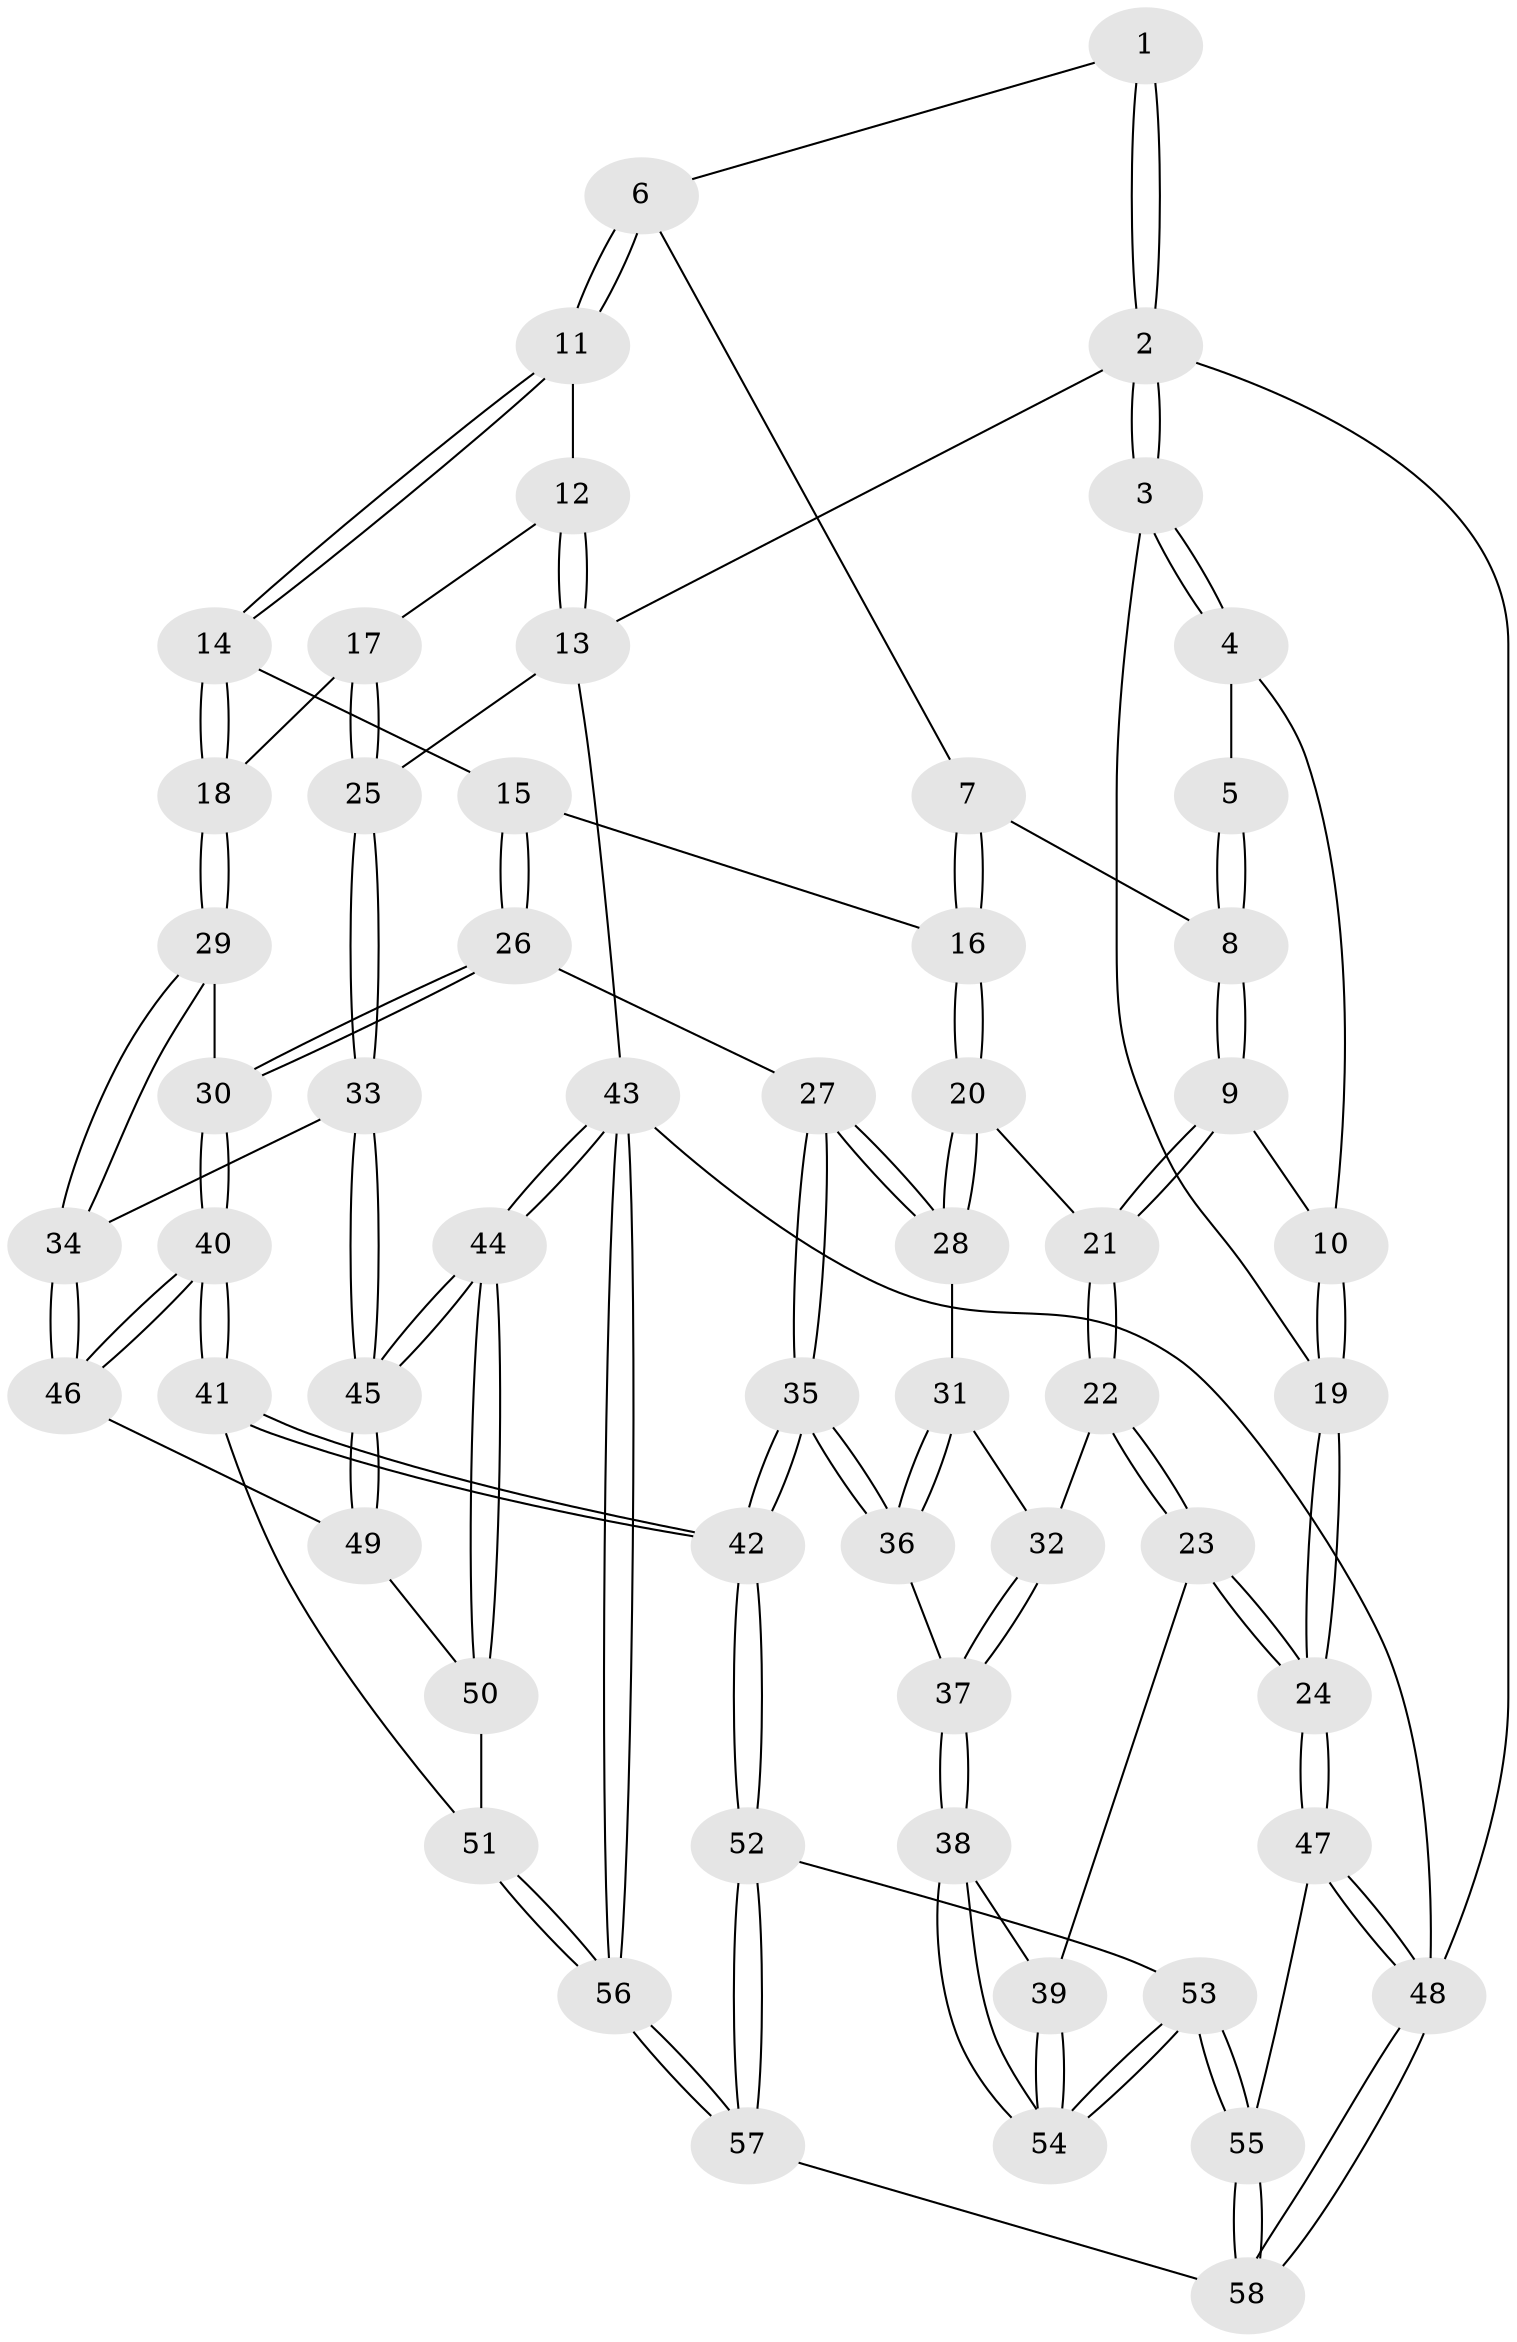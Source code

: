 // coarse degree distribution, {2: 0.13043478260869565, 4: 0.17391304347826086, 5: 0.391304347826087, 3: 0.08695652173913043, 6: 0.17391304347826086, 7: 0.043478260869565216}
// Generated by graph-tools (version 1.1) at 2025/06/03/04/25 22:06:13]
// undirected, 58 vertices, 142 edges
graph export_dot {
graph [start="1"]
  node [color=gray90,style=filled];
  1 [pos="+0.3346125016509903+0"];
  2 [pos="+0+0"];
  3 [pos="+0+0"];
  4 [pos="+0.11696961703189117+0.07215258081121005"];
  5 [pos="+0.26120422030549645+0.0461102012037511"];
  6 [pos="+0.6109171143112739+0"];
  7 [pos="+0.5940951660394597+0"];
  8 [pos="+0.3028892155574217+0.15733137388003376"];
  9 [pos="+0.2957075704070288+0.22293611694962145"];
  10 [pos="+0.17433171255181748+0.1842059976364591"];
  11 [pos="+0.8472067017412332+0"];
  12 [pos="+0.916644376503689+0"];
  13 [pos="+1+0"];
  14 [pos="+0.6686597040988109+0.29928862229465286"];
  15 [pos="+0.6383252941376628+0.2997927632867867"];
  16 [pos="+0.5330181830821712+0.2570541185221645"];
  17 [pos="+0.8300203329063157+0.262516688702539"];
  18 [pos="+0.7958664818701864+0.3194369150116116"];
  19 [pos="+0+0.3368758222213705"];
  20 [pos="+0.5081350550187319+0.2717611753077544"];
  21 [pos="+0.3067600386875629+0.24407249989000487"];
  22 [pos="+0.2411258944512882+0.36834776693309285"];
  23 [pos="+0.018952240054386376+0.5376608218676776"];
  24 [pos="+0+0.5406153590540468"];
  25 [pos="+1+0.29322078931107143"];
  26 [pos="+0.6413951224619596+0.46217421031946393"];
  27 [pos="+0.5760347818061476+0.47713368467279127"];
  28 [pos="+0.4894381371399435+0.36923733289958033"];
  29 [pos="+0.8160464064847557+0.3663807854195398"];
  30 [pos="+0.6947314058298703+0.5085474024615484"];
  31 [pos="+0.4871351005194127+0.3728222845770754"];
  32 [pos="+0.35766088811273694+0.43987926148951356"];
  33 [pos="+1+0.47965247975852543"];
  34 [pos="+0.9280502136612464+0.4668332177717558"];
  35 [pos="+0.4950641746264994+0.6465448294861966"];
  36 [pos="+0.43570545915231246+0.6295932070709436"];
  37 [pos="+0.4101628228090231+0.6306530733782792"];
  38 [pos="+0.3935655807815083+0.6364176428047298"];
  39 [pos="+0.029440837919567215+0.541794176613082"];
  40 [pos="+0.7162781878527109+0.6696159359696415"];
  41 [pos="+0.6562260119978096+0.7402714519086429"];
  42 [pos="+0.6483870673319692+0.7436157026620953"];
  43 [pos="+1+1"];
  44 [pos="+1+1"];
  45 [pos="+1+0.7183985403702727"];
  46 [pos="+0.7754014047015997+0.6458322808835008"];
  47 [pos="+0+0.7405835567870652"];
  48 [pos="+0+1"];
  49 [pos="+0.9261131259889799+0.6916223631715597"];
  50 [pos="+0.8566702226661018+0.8379547764799908"];
  51 [pos="+0.8050013063644763+0.823330230121941"];
  52 [pos="+0.622694493072523+0.818034066003885"];
  53 [pos="+0.3079197013810283+0.8540915750026599"];
  54 [pos="+0.30848630128242693+0.8484975953621036"];
  55 [pos="+0.278378290205334+0.92897844514505"];
  56 [pos="+0.8178906683801175+1"];
  57 [pos="+0.5746306783815942+1"];
  58 [pos="+0.346292137637418+1"];
  1 -- 2;
  1 -- 2;
  1 -- 6;
  2 -- 3;
  2 -- 3;
  2 -- 13;
  2 -- 48;
  3 -- 4;
  3 -- 4;
  3 -- 19;
  4 -- 5;
  4 -- 10;
  5 -- 8;
  5 -- 8;
  6 -- 7;
  6 -- 11;
  6 -- 11;
  7 -- 8;
  7 -- 16;
  7 -- 16;
  8 -- 9;
  8 -- 9;
  9 -- 10;
  9 -- 21;
  9 -- 21;
  10 -- 19;
  10 -- 19;
  11 -- 12;
  11 -- 14;
  11 -- 14;
  12 -- 13;
  12 -- 13;
  12 -- 17;
  13 -- 25;
  13 -- 43;
  14 -- 15;
  14 -- 18;
  14 -- 18;
  15 -- 16;
  15 -- 26;
  15 -- 26;
  16 -- 20;
  16 -- 20;
  17 -- 18;
  17 -- 25;
  17 -- 25;
  18 -- 29;
  18 -- 29;
  19 -- 24;
  19 -- 24;
  20 -- 21;
  20 -- 28;
  20 -- 28;
  21 -- 22;
  21 -- 22;
  22 -- 23;
  22 -- 23;
  22 -- 32;
  23 -- 24;
  23 -- 24;
  23 -- 39;
  24 -- 47;
  24 -- 47;
  25 -- 33;
  25 -- 33;
  26 -- 27;
  26 -- 30;
  26 -- 30;
  27 -- 28;
  27 -- 28;
  27 -- 35;
  27 -- 35;
  28 -- 31;
  29 -- 30;
  29 -- 34;
  29 -- 34;
  30 -- 40;
  30 -- 40;
  31 -- 32;
  31 -- 36;
  31 -- 36;
  32 -- 37;
  32 -- 37;
  33 -- 34;
  33 -- 45;
  33 -- 45;
  34 -- 46;
  34 -- 46;
  35 -- 36;
  35 -- 36;
  35 -- 42;
  35 -- 42;
  36 -- 37;
  37 -- 38;
  37 -- 38;
  38 -- 39;
  38 -- 54;
  38 -- 54;
  39 -- 54;
  39 -- 54;
  40 -- 41;
  40 -- 41;
  40 -- 46;
  40 -- 46;
  41 -- 42;
  41 -- 42;
  41 -- 51;
  42 -- 52;
  42 -- 52;
  43 -- 44;
  43 -- 44;
  43 -- 56;
  43 -- 56;
  43 -- 48;
  44 -- 45;
  44 -- 45;
  44 -- 50;
  44 -- 50;
  45 -- 49;
  45 -- 49;
  46 -- 49;
  47 -- 48;
  47 -- 48;
  47 -- 55;
  48 -- 58;
  48 -- 58;
  49 -- 50;
  50 -- 51;
  51 -- 56;
  51 -- 56;
  52 -- 53;
  52 -- 57;
  52 -- 57;
  53 -- 54;
  53 -- 54;
  53 -- 55;
  53 -- 55;
  55 -- 58;
  55 -- 58;
  56 -- 57;
  56 -- 57;
  57 -- 58;
}
